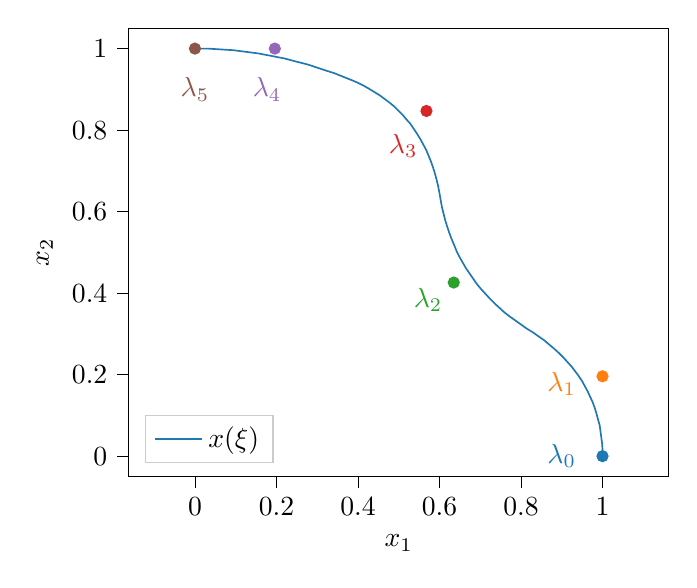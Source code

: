 % This file was created with tikzplotlib v0.10.1.
\begin{tikzpicture}

\definecolor{crimson2143940}{RGB}{214,39,40}
\definecolor{darkgray176}{RGB}{176,176,176}
\definecolor{darkorange25512714}{RGB}{255,127,14}
\definecolor{forestgreen4416044}{RGB}{44,160,44}
\definecolor{lightgray204}{RGB}{204,204,204}
\definecolor{mediumpurple148103189}{RGB}{148,103,189}
\definecolor{sienna1408675}{RGB}{140,86,75}
\definecolor{steelblue31119180}{RGB}{31,119,180}

\begin{axis}[
axis equal,
legend cell align={left},
legend style={
  fill opacity=0.8,
  draw opacity=1,
  text opacity=1,
  at={(0.03,0.03)},
  anchor=south west,
  draw=lightgray204
},
tick align=outside,
tick pos=left,
x grid style={darkgray176},
xlabel={\(\displaystyle x_1\)},
xmin=-0.05, xmax=1.05,
xtick style={color=black},
y grid style={darkgray176},
ylabel={\(\displaystyle x_2\)},
ymin=-0.05, ymax=1.05,
ytick style={color=black}
]
\addplot [
  forget plot,
  mark=*,
  only marks,
  scatter,
  scatter/@post marker code/.code={%
  \endscope
},
  scatter/@pre marker code/.code={%
  \expanded{%
  \noexpand\definecolor{thispointdrawcolor}{RGB}{\drawcolor}%
  \noexpand\definecolor{thispointfillcolor}{RGB}{\fillcolor}%
  }%
  \scope[draw=thispointdrawcolor, fill=thispointfillcolor]%
},
  visualization depends on={value \thisrow{draw} \as \drawcolor},
  visualization depends on={value \thisrow{fill} \as \fillcolor}
]
table{%
x  y  draw  fill
1.0 0 31,119,180 31,119,180
1.0 0.196 255,127,14 255,127,14
0.635 0.426 44,160,44 44,160,44
0.568 0.847 214,39,40 214,39,40
0.196 1.0 148,103,189 148,103,189
0 1.0 140,86,75 140,86,75
};
\addplot [semithick, steelblue31119180]
table {%
1.0 0
1.0 0.016
0.999 0.031
0.997 0.046
0.995 0.061
0.993 0.076
0.989 0.09
0.985 0.105
0.981 0.118
0.976 0.132
0.97 0.145
0.964 0.158
0.957 0.171
0.95 0.184
0.942 0.196
0.933 0.208
0.924 0.22
0.914 0.231
0.904 0.242
0.893 0.253
0.881 0.264
0.869 0.274
0.856 0.285
0.843 0.294
0.829 0.304
0.814 0.313
0.8 0.323
0.786 0.333
0.772 0.343
0.759 0.353
0.747 0.364
0.735 0.375
0.724 0.386
0.713 0.398
0.702 0.41
0.692 0.422
0.683 0.435
0.674 0.448
0.665 0.461
0.657 0.475
0.649 0.489
0.642 0.503
0.636 0.518
0.63 0.532
0.624 0.548
0.619 0.563
0.614 0.579
0.61 0.595
0.606 0.611
0.603 0.628
0.6 0.645
0.597 0.661
0.593 0.678
0.589 0.693
0.584 0.709
0.579 0.723
0.573 0.738
0.567 0.752
0.56 0.765
0.553 0.778
0.545 0.791
0.537 0.803
0.529 0.815
0.519 0.826
0.51 0.837
0.499 0.848
0.489 0.858
0.478 0.867
0.466 0.876
0.454 0.885
0.441 0.893
0.428 0.901
0.414 0.909
0.4 0.916
0.386 0.922
0.371 0.928
0.356 0.934
0.341 0.94
0.325 0.945
0.31 0.95
0.295 0.955
0.28 0.96
0.265 0.964
0.249 0.968
0.234 0.972
0.219 0.976
0.203 0.979
0.188 0.982
0.172 0.985
0.157 0.988
0.141 0.99
0.126 0.992
0.11 0.994
0.095 0.996
0.079 0.997
0.063 0.998
0.047 0.999
0.032 1.0
0.016 1.0
3.488e-16 1.0
};
\addlegendentry{$x(\xi)$}
\draw (axis cs:0.9,0) node[
  text=steelblue31119180,
  rotate=0.0
]{$\lambda_0$};
\draw (axis cs:0.9,0.177) node[
  text=darkorange25512714,
  rotate=0.0
]{$\lambda_1$};
\draw (axis cs:0.572,0.383) node[
  text=forestgreen4416044,
  rotate=0.0
]{$\lambda_2$};
\draw (axis cs:0.511,0.762) node[
  text=crimson2143940,
  rotate=0.0
]{$\lambda_3$};
\draw (axis cs:0.177,0.9) node[
  text=mediumpurple148103189,
  rotate=0.0
]{$\lambda_4$};
\draw (axis cs:0,0.9) node[
  text=sienna1408675,
  rotate=0.0
]{$\lambda_5$};
\end{axis}

\end{tikzpicture}

